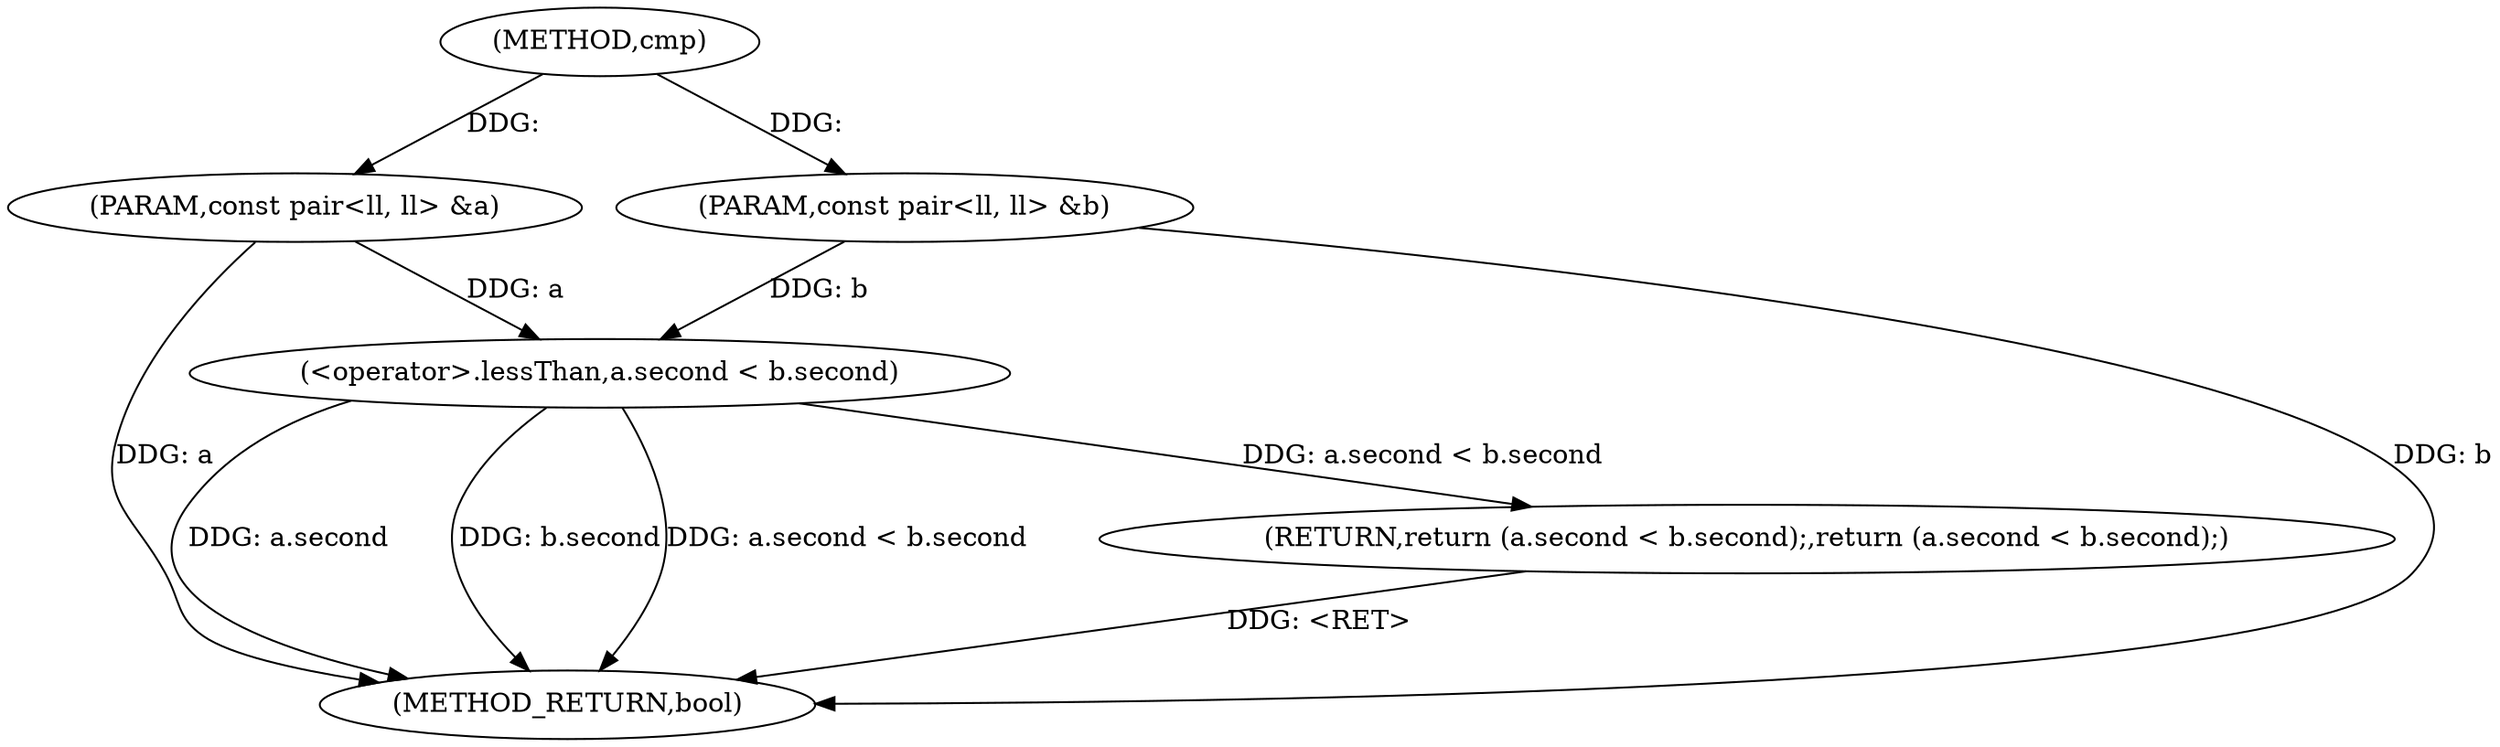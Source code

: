 digraph "cmp" {  
"1000163" [label = "(METHOD,cmp)" ]
"1000175" [label = "(METHOD_RETURN,bool)" ]
"1000164" [label = "(PARAM,const pair<ll, ll> &a)" ]
"1000165" [label = "(PARAM,const pair<ll, ll> &b)" ]
"1000167" [label = "(RETURN,return (a.second < b.second);,return (a.second < b.second);)" ]
"1000168" [label = "(<operator>.lessThan,a.second < b.second)" ]
  "1000164" -> "1000175"  [ label = "DDG: a"] 
  "1000165" -> "1000175"  [ label = "DDG: b"] 
  "1000168" -> "1000175"  [ label = "DDG: a.second"] 
  "1000168" -> "1000175"  [ label = "DDG: b.second"] 
  "1000168" -> "1000175"  [ label = "DDG: a.second < b.second"] 
  "1000167" -> "1000175"  [ label = "DDG: <RET>"] 
  "1000163" -> "1000164"  [ label = "DDG: "] 
  "1000163" -> "1000165"  [ label = "DDG: "] 
  "1000168" -> "1000167"  [ label = "DDG: a.second < b.second"] 
  "1000164" -> "1000168"  [ label = "DDG: a"] 
  "1000165" -> "1000168"  [ label = "DDG: b"] 
}
